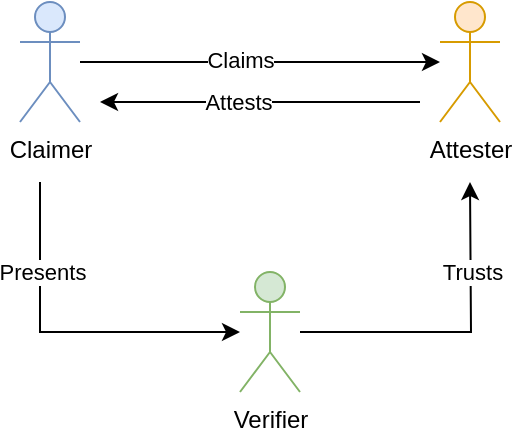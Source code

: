 <mxfile version="17.1.3" type="google"><diagram id="px-WelDlulQPtAzR4fmq" name="Page-1"><mxGraphModel grid="1" gridSize="10" guides="1" tooltips="1" connect="1" arrows="1" page="1" fold="1" pageScale="1" pageWidth="827" pageHeight="1169" math="0" shadow="0"><root><mxCell id="0"/><mxCell id="1" parent="0"/><mxCell id="ru0XJCBfNc0_me-YCmi2-3" value="" style="edgeStyle=orthogonalEdgeStyle;rounded=0;orthogonalLoop=1;jettySize=auto;html=1;" edge="1" parent="1" source="ru0XJCBfNc0_me-YCmi2-1" target="ru0XJCBfNc0_me-YCmi2-2"><mxGeometry relative="1" as="geometry"/></mxCell><mxCell id="ru0XJCBfNc0_me-YCmi2-13" value="Claims" style="edgeLabel;html=1;align=center;verticalAlign=middle;resizable=0;points=[];" connectable="0" vertex="1" parent="ru0XJCBfNc0_me-YCmi2-3"><mxGeometry x="-0.111" y="1" relative="1" as="geometry"><mxPoint as="offset"/></mxGeometry></mxCell><mxCell id="ru0XJCBfNc0_me-YCmi2-1" value="Claimer" style="shape=umlActor;verticalLabelPosition=bottom;verticalAlign=top;html=1;outlineConnect=0;fillColor=#dae8fc;strokeColor=#6c8ebf;" vertex="1" parent="1"><mxGeometry x="70" y="160" width="30" height="60" as="geometry"/></mxCell><mxCell id="ru0XJCBfNc0_me-YCmi2-14" style="edgeStyle=orthogonalEdgeStyle;rounded=0;orthogonalLoop=1;jettySize=auto;html=1;" edge="1" parent="1"><mxGeometry relative="1" as="geometry"><mxPoint x="110" y="210" as="targetPoint"/><mxPoint x="270" y="210" as="sourcePoint"/></mxGeometry></mxCell><mxCell id="ru0XJCBfNc0_me-YCmi2-15" value="Attests" style="edgeLabel;html=1;align=center;verticalAlign=middle;resizable=0;points=[];" connectable="0" vertex="1" parent="ru0XJCBfNc0_me-YCmi2-14"><mxGeometry x="0.138" relative="1" as="geometry"><mxPoint as="offset"/></mxGeometry></mxCell><mxCell id="ru0XJCBfNc0_me-YCmi2-2" value="Attester" style="shape=umlActor;verticalLabelPosition=bottom;verticalAlign=top;html=1;outlineConnect=0;fillColor=#ffe6cc;strokeColor=#d79b00;" vertex="1" parent="1"><mxGeometry x="280" y="160" width="30" height="60" as="geometry"/></mxCell><mxCell id="ru0XJCBfNc0_me-YCmi2-11" style="edgeStyle=orthogonalEdgeStyle;rounded=0;orthogonalLoop=1;jettySize=auto;html=1;" edge="1" parent="1" source="ru0XJCBfNc0_me-YCmi2-7"><mxGeometry relative="1" as="geometry"><mxPoint x="295" y="250" as="targetPoint"/></mxGeometry></mxCell><mxCell id="ru0XJCBfNc0_me-YCmi2-12" value="Trusts" style="edgeLabel;html=1;align=center;verticalAlign=middle;resizable=0;points=[];" connectable="0" vertex="1" parent="ru0XJCBfNc0_me-YCmi2-11"><mxGeometry x="0.129" y="1" relative="1" as="geometry"><mxPoint x="1" y="-25" as="offset"/></mxGeometry></mxCell><mxCell id="ru0XJCBfNc0_me-YCmi2-16" style="edgeStyle=orthogonalEdgeStyle;rounded=0;orthogonalLoop=1;jettySize=auto;html=1;startArrow=classic;startFill=1;endArrow=none;endFill=0;" edge="1" parent="1" source="ru0XJCBfNc0_me-YCmi2-7"><mxGeometry relative="1" as="geometry"><mxPoint x="80" y="250" as="targetPoint"/><Array as="points"><mxPoint x="80" y="325"/></Array></mxGeometry></mxCell><mxCell id="ru0XJCBfNc0_me-YCmi2-17" value="Presents" style="edgeLabel;html=1;align=center;verticalAlign=middle;resizable=0;points=[];" connectable="0" vertex="1" parent="ru0XJCBfNc0_me-YCmi2-16"><mxGeometry x="0.286" y="-1" relative="1" as="geometry"><mxPoint y="-18" as="offset"/></mxGeometry></mxCell><mxCell id="ru0XJCBfNc0_me-YCmi2-7" value="Verifier" style="shape=umlActor;verticalLabelPosition=bottom;verticalAlign=top;html=1;outlineConnect=0;fillColor=#d5e8d4;strokeColor=#82b366;" vertex="1" parent="1"><mxGeometry x="180" y="295" width="30" height="60" as="geometry"/></mxCell></root></mxGraphModel></diagram></mxfile>